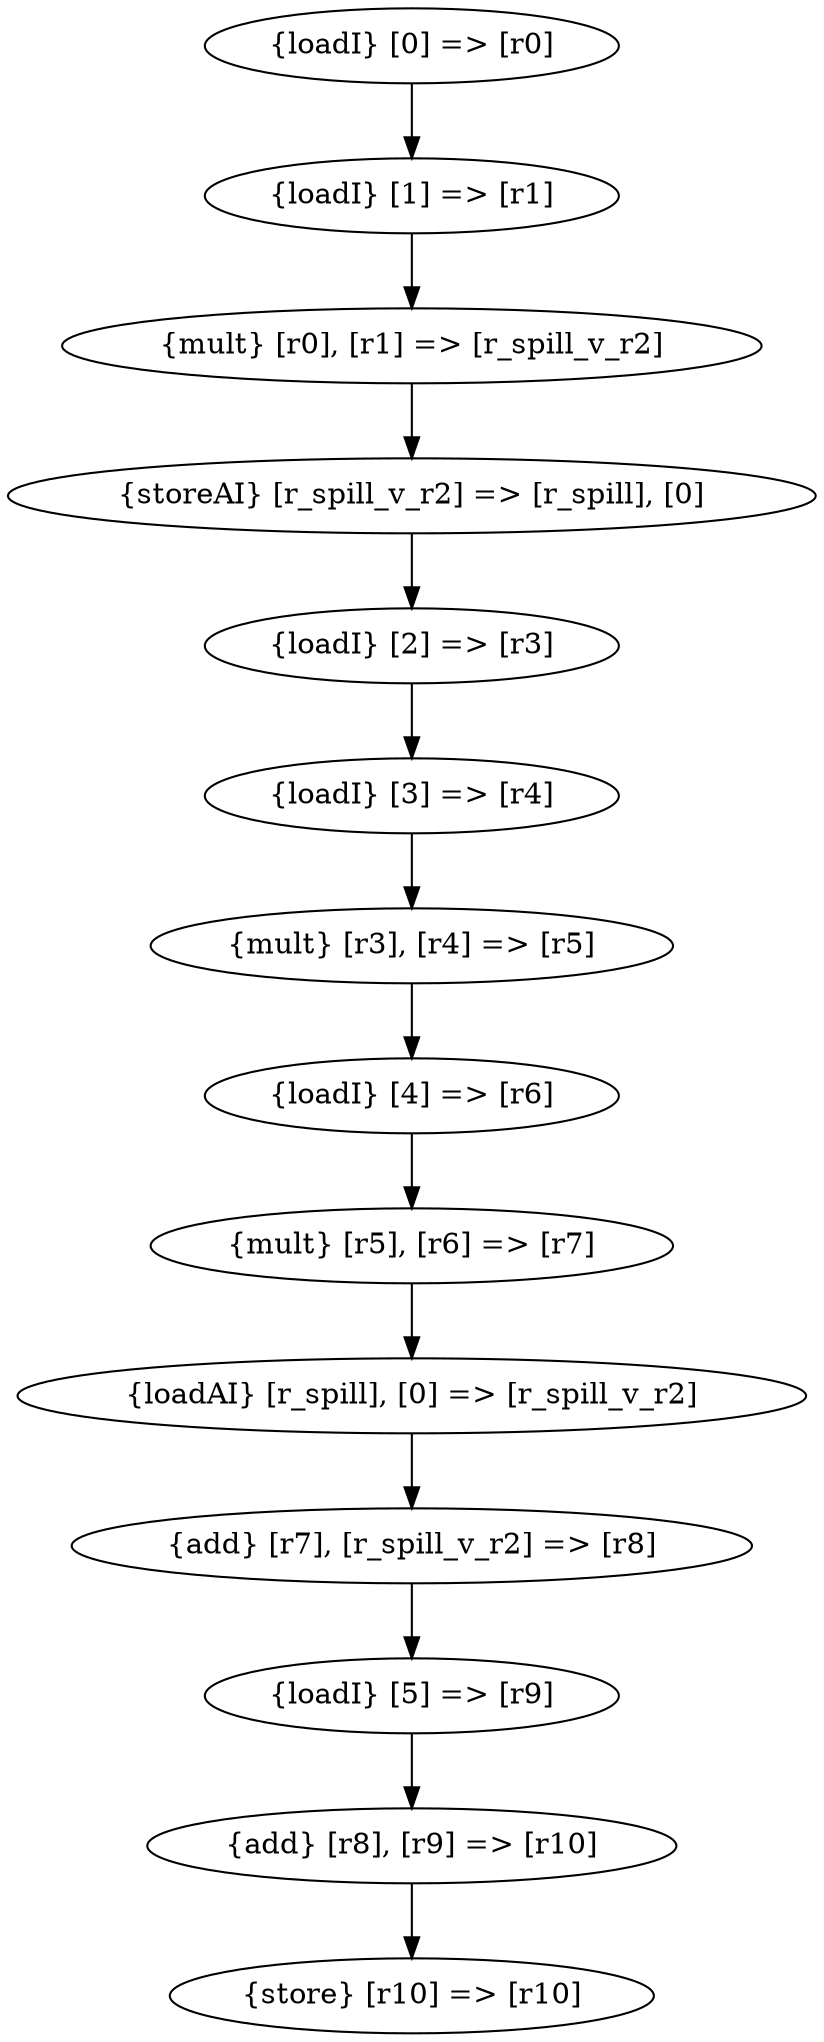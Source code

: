 digraph G {
  1 [ label="\{loadI\} \[0\] =\> \[r0\]" ];
  2 [ label="\{loadI\} \[1\] =\> \[r1\]" ];
  3 [ label="\{mult\} \[r0\], \[r1\] =\> \[r_spill_v_r2\]" ];
  4 [ label="\{storeAI\} \[r_spill_v_r2\] =\> \[r_spill\], \[0\]" ];
  5 [ label="\{loadI\} \[2\] =\> \[r3\]" ];
  6 [ label="\{loadI\} \[3\] =\> \[r4\]" ];
  7 [ label="\{mult\} \[r3\], \[r4\] =\> \[r5\]" ];
  8 [ label="\{loadI\} \[4\] =\> \[r6\]" ];
  9 [ label="\{mult\} \[r5\], \[r6\] =\> \[r7\]" ];
  10 [ label="\{loadAI\} \[r_spill\], \[0\] =\> \[r_spill_v_r2\]" ];
  11 [ label="\{add\} \[r7\], \[r_spill_v_r2\] =\> \[r8\]" ];
  12 [ label="\{loadI\} \[5\] =\> \[r9\]" ];
  13 [ label="\{add\} \[r8\], \[r9\] =\> \[r10\]" ];
  14 [ label="\{store\} \[r10\] =\> \[r10\]" ];
  1 -> 2 [ label="" ];
  2 -> 3 [ label="" ];
  3 -> 4 [ label="" ];
  4 -> 5 [ label="" ];
  5 -> 6 [ label="" ];
  6 -> 7 [ label="" ];
  7 -> 8 [ label="" ];
  8 -> 9 [ label="" ];
  9 -> 10 [ label="" ];
  10 -> 11 [ label="" ];
  11 -> 12 [ label="" ];
  12 -> 13 [ label="" ];
  13 -> 14 [ label="" ];
}
